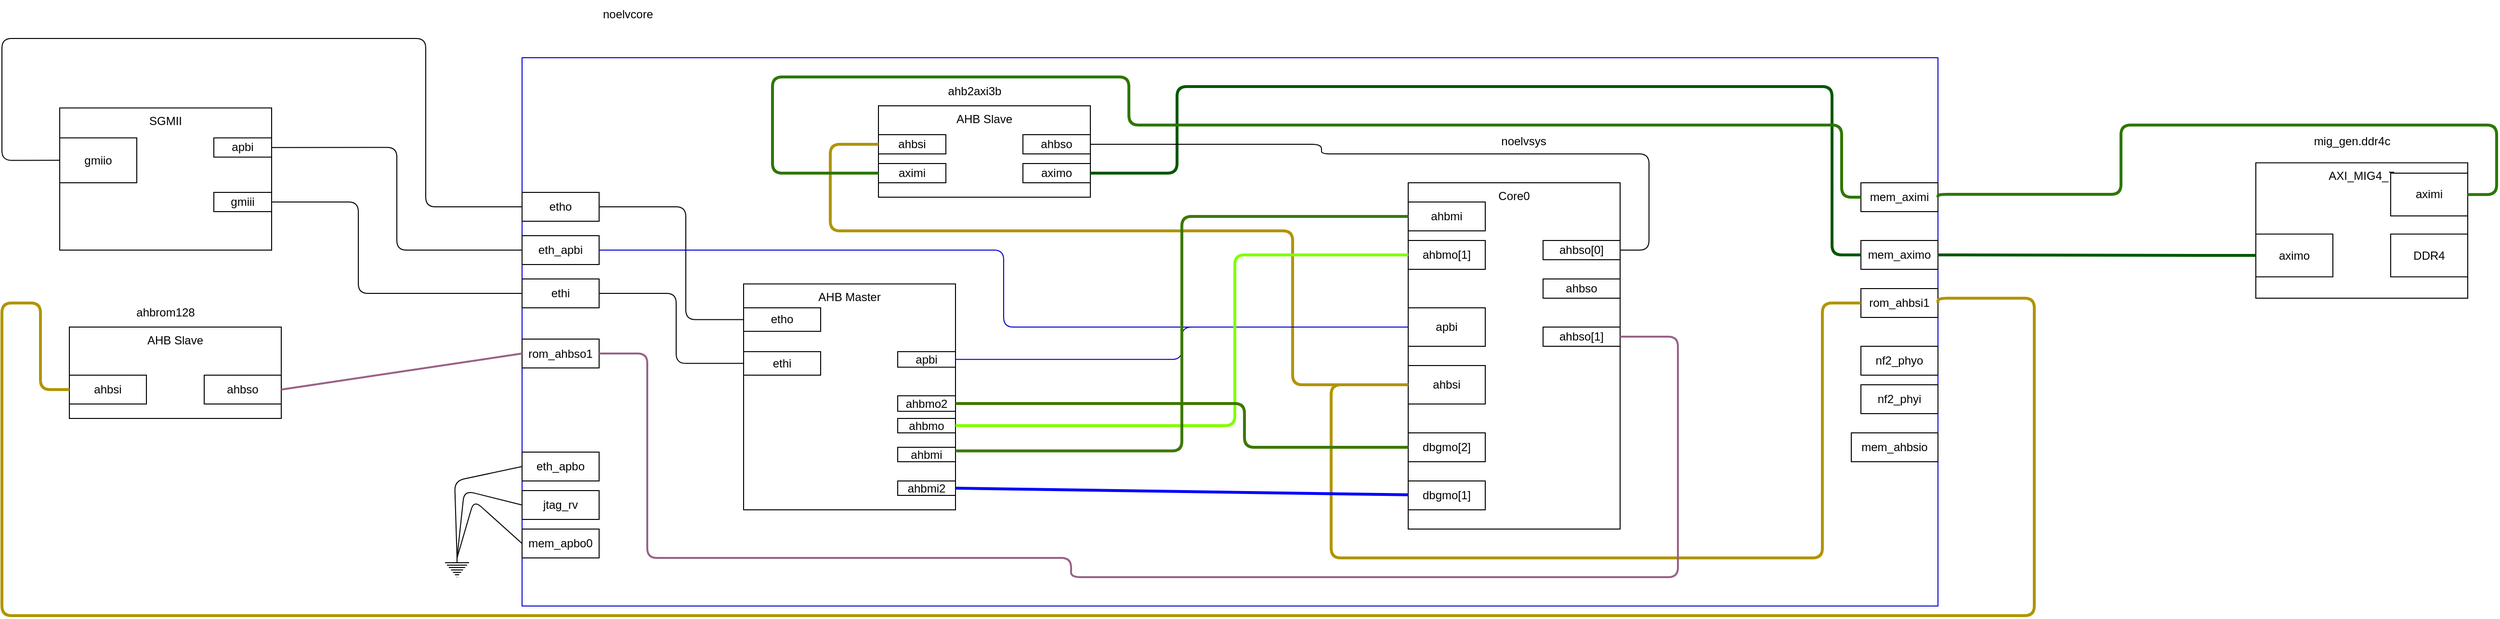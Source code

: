 <mxfile>
    <diagram id="Gp4b1td-Q_GJ732V_lQb" name="Page-1">
        <mxGraphModel dx="730" dy="409" grid="1" gridSize="10" guides="1" tooltips="1" connect="1" arrows="1" fold="1" page="1" pageScale="1" pageWidth="850" pageHeight="1100" math="0" shadow="0">
            <root>
                <mxCell id="0"/>
                <mxCell id="1" parent="0"/>
                <mxCell id="7" value="" style="group" parent="1" vertex="1" connectable="0">
                    <mxGeometry x="90" y="310" width="220" height="135" as="geometry"/>
                </mxCell>
                <mxCell id="6" value="AHB Slave" style="rounded=0;whiteSpace=wrap;html=1;verticalAlign=top;" parent="7" vertex="1">
                    <mxGeometry y="40" width="220" height="95" as="geometry"/>
                </mxCell>
                <mxCell id="3" value="ahbsi" style="rounded=0;whiteSpace=wrap;html=1;" parent="7" vertex="1">
                    <mxGeometry y="90" width="80" height="30" as="geometry"/>
                </mxCell>
                <mxCell id="4" value="ahbso" style="rounded=0;whiteSpace=wrap;html=1;" parent="7" vertex="1">
                    <mxGeometry x="140" y="90" width="80" height="30" as="geometry"/>
                </mxCell>
                <mxCell id="5" value="ahbrom128" style="text;html=1;strokeColor=none;fillColor=none;align=center;verticalAlign=middle;whiteSpace=wrap;rounded=0;" parent="7" vertex="1">
                    <mxGeometry x="70" y="10" width="60" height="30" as="geometry"/>
                </mxCell>
                <mxCell id="8" value="" style="rounded=0;whiteSpace=wrap;html=1;strokeColor=#0000CC;" parent="1" vertex="1">
                    <mxGeometry x="560" y="70" width="1470" height="570" as="geometry"/>
                </mxCell>
                <mxCell id="9" value="noelvcore" style="text;html=1;strokeColor=none;fillColor=none;align=center;verticalAlign=middle;whiteSpace=wrap;rounded=0;" parent="1" vertex="1">
                    <mxGeometry x="640" y="10" width="60" height="30" as="geometry"/>
                </mxCell>
                <mxCell id="11" value="rom_ahbso1" style="rounded=0;whiteSpace=wrap;html=1;" parent="1" vertex="1">
                    <mxGeometry x="560" y="362.5" width="80" height="30" as="geometry"/>
                </mxCell>
                <mxCell id="12" value="" style="endArrow=none;html=1;exitX=1;exitY=0.5;exitDx=0;exitDy=0;entryX=0;entryY=0.5;entryDx=0;entryDy=0;strokeWidth=2;fillColor=#e6d0de;gradientColor=#d5739d;strokeColor=#996185;" parent="1" source="4" target="11" edge="1">
                    <mxGeometry width="50" height="50" relative="1" as="geometry">
                        <mxPoint x="400" y="340" as="sourcePoint"/>
                        <mxPoint x="450" y="290" as="targetPoint"/>
                    </mxGeometry>
                </mxCell>
                <mxCell id="14" value="eth_apbo" style="rounded=0;whiteSpace=wrap;html=1;" parent="1" vertex="1">
                    <mxGeometry x="560" y="480" width="80" height="30" as="geometry"/>
                </mxCell>
                <mxCell id="15" value="eth_apbi" style="rounded=0;whiteSpace=wrap;html=1;" parent="1" vertex="1">
                    <mxGeometry x="560" y="255" width="80" height="30" as="geometry"/>
                </mxCell>
                <mxCell id="16" value="" style="group" parent="1" vertex="1" connectable="0">
                    <mxGeometry x="80" y="60" width="220" height="210" as="geometry"/>
                </mxCell>
                <mxCell id="17" value="SGMII" style="rounded=0;whiteSpace=wrap;html=1;verticalAlign=top;" parent="16" vertex="1">
                    <mxGeometry y="62.222" width="220" height="147.778" as="geometry"/>
                </mxCell>
                <mxCell id="18" value="gmiio" style="rounded=0;whiteSpace=wrap;html=1;" parent="16" vertex="1">
                    <mxGeometry y="93.333" width="80" height="46.667" as="geometry"/>
                </mxCell>
                <mxCell id="19" value="apbi" style="rounded=0;whiteSpace=wrap;html=1;" parent="16" vertex="1">
                    <mxGeometry x="160" y="93.33" width="60" height="20" as="geometry"/>
                </mxCell>
                <mxCell id="53" value="gmiii" style="rounded=0;whiteSpace=wrap;html=1;" parent="16" vertex="1">
                    <mxGeometry x="160" y="150" width="60" height="20" as="geometry"/>
                </mxCell>
                <mxCell id="21" value="" style="endArrow=none;html=1;exitX=1;exitY=0.5;exitDx=0;exitDy=0;entryX=0;entryY=0.5;entryDx=0;entryDy=0;edgeStyle=orthogonalEdgeStyle;" parent="1" source="19" target="15" edge="1">
                    <mxGeometry width="50" height="50" relative="1" as="geometry">
                        <mxPoint x="320" y="335" as="sourcePoint"/>
                        <mxPoint x="570" y="335" as="targetPoint"/>
                    </mxGeometry>
                </mxCell>
                <mxCell id="22" value="rom_ahbsi1" style="rounded=0;whiteSpace=wrap;html=1;" parent="1" vertex="1">
                    <mxGeometry x="1950" y="310" width="80" height="30" as="geometry"/>
                </mxCell>
                <mxCell id="23" value="" style="endArrow=none;html=1;exitX=0;exitY=0.5;exitDx=0;exitDy=0;entryX=1;entryY=0.5;entryDx=0;entryDy=0;edgeStyle=orthogonalEdgeStyle;fillColor=#e3c800;strokeColor=#B09500;strokeWidth=3;" parent="1" source="3" target="22" edge="1">
                    <mxGeometry width="50" height="50" relative="1" as="geometry">
                        <mxPoint x="320" y="335" as="sourcePoint"/>
                        <mxPoint x="570" y="335" as="targetPoint"/>
                        <Array as="points">
                            <mxPoint x="60" y="415"/>
                            <mxPoint x="60" y="325"/>
                            <mxPoint x="20" y="325"/>
                            <mxPoint x="20" y="650"/>
                            <mxPoint x="2130" y="650"/>
                            <mxPoint x="2130" y="320"/>
                            <mxPoint x="2030" y="320"/>
                        </Array>
                    </mxGeometry>
                </mxCell>
                <mxCell id="24" value="" style="endArrow=none;html=1;exitX=0;exitY=0.5;exitDx=0;exitDy=0;edgeStyle=orthogonalEdgeStyle;entryX=0;entryY=0.5;entryDx=0;entryDy=0;" parent="1" source="41" target="18" edge="1">
                    <mxGeometry width="50" height="50" relative="1" as="geometry">
                        <mxPoint x="100" y="335" as="sourcePoint"/>
                        <mxPoint x="370" y="270" as="targetPoint"/>
                        <Array as="points">
                            <mxPoint x="460" y="225"/>
                            <mxPoint x="460" y="50"/>
                            <mxPoint x="20" y="50"/>
                            <mxPoint x="20" y="177"/>
                        </Array>
                    </mxGeometry>
                </mxCell>
                <mxCell id="32" value="mem_aximo" style="rounded=0;whiteSpace=wrap;html=1;" parent="1" vertex="1">
                    <mxGeometry x="1950" y="260" width="80" height="30" as="geometry"/>
                </mxCell>
                <mxCell id="33" value="" style="group" parent="1" vertex="1" connectable="0">
                    <mxGeometry x="2360" y="120" width="220" height="200" as="geometry"/>
                </mxCell>
                <mxCell id="34" value="AXI_MIG4_7" style="rounded=0;whiteSpace=wrap;html=1;verticalAlign=top;" parent="33" vertex="1">
                    <mxGeometry y="59.259" width="220" height="140.741" as="geometry"/>
                </mxCell>
                <mxCell id="35" value="aximo" style="rounded=0;whiteSpace=wrap;html=1;" parent="33" vertex="1">
                    <mxGeometry y="133.333" width="80" height="44.444" as="geometry"/>
                </mxCell>
                <mxCell id="36" value="DDR4" style="rounded=0;whiteSpace=wrap;html=1;" parent="33" vertex="1">
                    <mxGeometry x="140" y="133.333" width="80" height="44.444" as="geometry"/>
                </mxCell>
                <mxCell id="37" value="mig_gen.ddr4c" style="text;html=1;strokeColor=none;fillColor=none;align=center;verticalAlign=middle;whiteSpace=wrap;rounded=0;" parent="33" vertex="1">
                    <mxGeometry x="70" y="14.815" width="60" height="44.444" as="geometry"/>
                </mxCell>
                <mxCell id="43" value="aximi" style="rounded=0;whiteSpace=wrap;html=1;" parent="33" vertex="1">
                    <mxGeometry x="140" y="70.003" width="80" height="44.444" as="geometry"/>
                </mxCell>
                <mxCell id="38" value="" style="endArrow=none;html=1;entryX=0;entryY=0.5;entryDx=0;entryDy=0;exitX=1;exitY=0.5;exitDx=0;exitDy=0;fillColor=#008a00;strokeColor=#005700;strokeWidth=3;" parent="1" source="32" target="35" edge="1">
                    <mxGeometry width="50" height="50" relative="1" as="geometry">
                        <mxPoint x="640" y="330" as="sourcePoint"/>
                        <mxPoint x="690" y="280" as="targetPoint"/>
                    </mxGeometry>
                </mxCell>
                <mxCell id="39" value="nf2_phyo" style="rounded=0;whiteSpace=wrap;html=1;" parent="1" vertex="1">
                    <mxGeometry x="1950" y="370" width="80" height="30" as="geometry"/>
                </mxCell>
                <mxCell id="40" value="mem_ahbsio" style="rounded=0;whiteSpace=wrap;html=1;" parent="1" vertex="1">
                    <mxGeometry x="1940" y="460" width="90" height="30" as="geometry"/>
                </mxCell>
                <mxCell id="41" value="etho" style="rounded=0;whiteSpace=wrap;html=1;" parent="1" vertex="1">
                    <mxGeometry x="560" y="210" width="80" height="30" as="geometry"/>
                </mxCell>
                <mxCell id="42" value="nf2_phyi" style="rounded=0;whiteSpace=wrap;html=1;" parent="1" vertex="1">
                    <mxGeometry x="1950" y="410" width="80" height="30" as="geometry"/>
                </mxCell>
                <mxCell id="44" value="mem_aximi" style="rounded=0;whiteSpace=wrap;html=1;" parent="1" vertex="1">
                    <mxGeometry x="1950" y="200" width="80" height="30" as="geometry"/>
                </mxCell>
                <mxCell id="45" value="" style="endArrow=none;html=1;entryX=1;entryY=0.5;entryDx=0;entryDy=0;exitX=1;exitY=0.5;exitDx=0;exitDy=0;fillColor=#60a917;strokeColor=#2D7600;strokeWidth=3;edgeStyle=orthogonalEdgeStyle;" parent="1" source="44" target="43" edge="1">
                    <mxGeometry width="50" height="50" relative="1" as="geometry">
                        <mxPoint x="830" y="295" as="sourcePoint"/>
                        <mxPoint x="1040" y="335.556" as="targetPoint"/>
                        <Array as="points">
                            <mxPoint x="2030" y="212"/>
                            <mxPoint x="2220" y="212"/>
                            <mxPoint x="2220" y="140"/>
                            <mxPoint x="2610" y="140"/>
                            <mxPoint x="2610" y="212"/>
                        </Array>
                    </mxGeometry>
                </mxCell>
                <mxCell id="46" value="jtag_rv" style="rounded=0;whiteSpace=wrap;html=1;" parent="1" vertex="1">
                    <mxGeometry x="560" y="520" width="80" height="30" as="geometry"/>
                </mxCell>
                <mxCell id="47" value="mem_apbo0" style="rounded=0;whiteSpace=wrap;html=1;" parent="1" vertex="1">
                    <mxGeometry x="560" y="560" width="80" height="30" as="geometry"/>
                </mxCell>
                <mxCell id="48" value="" style="pointerEvents=1;verticalLabelPosition=bottom;shadow=0;dashed=0;align=center;html=1;verticalAlign=top;shape=mxgraph.electrical.signal_sources.protective_earth;" parent="1" vertex="1">
                    <mxGeometry x="480" y="590" width="25" height="20" as="geometry"/>
                </mxCell>
                <mxCell id="49" value="" style="endArrow=none;html=1;entryX=0;entryY=0.5;entryDx=0;entryDy=0;exitX=0.5;exitY=0;exitDx=0;exitDy=0;exitPerimeter=0;" parent="1" source="48" target="14" edge="1">
                    <mxGeometry width="50" height="50" relative="1" as="geometry">
                        <mxPoint x="490" y="580" as="sourcePoint"/>
                        <mxPoint x="570" y="445" as="targetPoint"/>
                        <Array as="points">
                            <mxPoint x="490" y="510"/>
                        </Array>
                    </mxGeometry>
                </mxCell>
                <mxCell id="50" value="" style="endArrow=none;html=1;entryX=0;entryY=0.5;entryDx=0;entryDy=0;exitX=0.5;exitY=0;exitDx=0;exitDy=0;exitPerimeter=0;" parent="1" source="48" target="46" edge="1">
                    <mxGeometry width="50" height="50" relative="1" as="geometry">
                        <mxPoint x="500" y="590" as="sourcePoint"/>
                        <mxPoint x="570" y="505" as="targetPoint"/>
                        <Array as="points">
                            <mxPoint x="500" y="520"/>
                        </Array>
                    </mxGeometry>
                </mxCell>
                <mxCell id="51" value="" style="endArrow=none;html=1;entryX=0;entryY=0.5;entryDx=0;entryDy=0;exitX=0.5;exitY=0;exitDx=0;exitDy=0;exitPerimeter=0;" parent="1" source="48" target="47" edge="1">
                    <mxGeometry width="50" height="50" relative="1" as="geometry">
                        <mxPoint x="499.5" y="590" as="sourcePoint"/>
                        <mxPoint x="570" y="545" as="targetPoint"/>
                        <Array as="points">
                            <mxPoint x="510" y="530"/>
                        </Array>
                    </mxGeometry>
                </mxCell>
                <mxCell id="54" value="ethi" style="rounded=0;whiteSpace=wrap;html=1;" parent="1" vertex="1">
                    <mxGeometry x="560" y="300" width="80" height="30" as="geometry"/>
                </mxCell>
                <mxCell id="55" value="" style="endArrow=none;html=1;exitX=1;exitY=0.5;exitDx=0;exitDy=0;entryX=0;entryY=0.5;entryDx=0;entryDy=0;edgeStyle=orthogonalEdgeStyle;" parent="1" source="53" target="54" edge="1">
                    <mxGeometry width="50" height="50" relative="1" as="geometry">
                        <mxPoint x="310" y="173.33" as="sourcePoint"/>
                        <mxPoint x="570" y="280" as="targetPoint"/>
                        <Array as="points">
                            <mxPoint x="390" y="220"/>
                            <mxPoint x="390" y="315"/>
                        </Array>
                    </mxGeometry>
                </mxCell>
                <mxCell id="63" value="" style="group" vertex="1" connectable="0" parent="1">
                    <mxGeometry x="1480" y="170" width="220" height="390" as="geometry"/>
                </mxCell>
                <mxCell id="64" value="Core0" style="rounded=0;whiteSpace=wrap;html=1;verticalAlign=top;" vertex="1" parent="63">
                    <mxGeometry y="30" width="220" height="360" as="geometry"/>
                </mxCell>
                <mxCell id="65" value="ahbsi" style="rounded=0;whiteSpace=wrap;html=1;" vertex="1" parent="63">
                    <mxGeometry y="220" width="80" height="40" as="geometry"/>
                </mxCell>
                <mxCell id="66" value="ahbso" style="rounded=0;whiteSpace=wrap;html=1;" vertex="1" parent="63">
                    <mxGeometry x="140" y="130" width="80" height="20" as="geometry"/>
                </mxCell>
                <mxCell id="67" value="noelvsys" style="text;html=1;strokeColor=none;fillColor=none;align=center;verticalAlign=middle;whiteSpace=wrap;rounded=0;" vertex="1" parent="63">
                    <mxGeometry x="90" y="-56.671" width="60" height="86.667" as="geometry"/>
                </mxCell>
                <mxCell id="78" value="ahbso[0]" style="rounded=0;whiteSpace=wrap;html=1;" vertex="1" parent="63">
                    <mxGeometry x="140" y="90" width="80" height="20" as="geometry"/>
                </mxCell>
                <mxCell id="82" value="ahbso[1]" style="rounded=0;whiteSpace=wrap;html=1;" vertex="1" parent="63">
                    <mxGeometry x="140" y="180" width="80" height="20" as="geometry"/>
                </mxCell>
                <mxCell id="101" value="apbi" style="rounded=0;whiteSpace=wrap;html=1;" vertex="1" parent="63">
                    <mxGeometry y="160" width="80" height="40" as="geometry"/>
                </mxCell>
                <mxCell id="104" value="ahbmo[1]" style="rounded=0;whiteSpace=wrap;html=1;" vertex="1" parent="63">
                    <mxGeometry y="90" width="80" height="30" as="geometry"/>
                </mxCell>
                <mxCell id="107" value="dbgmo[2]" style="rounded=0;whiteSpace=wrap;html=1;" vertex="1" parent="63">
                    <mxGeometry y="290" width="80" height="30" as="geometry"/>
                </mxCell>
                <mxCell id="119" value="ahbmi" style="rounded=0;whiteSpace=wrap;html=1;" vertex="1" parent="63">
                    <mxGeometry y="50" width="80" height="30" as="geometry"/>
                </mxCell>
                <mxCell id="122" value="dbgmo[1]" style="rounded=0;whiteSpace=wrap;html=1;" vertex="1" parent="63">
                    <mxGeometry y="340" width="80" height="30" as="geometry"/>
                </mxCell>
                <mxCell id="68" value="" style="group" vertex="1" connectable="0" parent="1">
                    <mxGeometry x="930" y="80" width="220" height="135" as="geometry"/>
                </mxCell>
                <mxCell id="69" value="AHB Slave" style="rounded=0;whiteSpace=wrap;html=1;verticalAlign=top;" vertex="1" parent="68">
                    <mxGeometry y="40" width="220" height="95" as="geometry"/>
                </mxCell>
                <mxCell id="70" value="ahbsi" style="rounded=0;whiteSpace=wrap;html=1;" vertex="1" parent="68">
                    <mxGeometry y="70" width="70" height="20" as="geometry"/>
                </mxCell>
                <mxCell id="71" value="ahbso" style="rounded=0;whiteSpace=wrap;html=1;" vertex="1" parent="68">
                    <mxGeometry x="150" y="70" width="70" height="20" as="geometry"/>
                </mxCell>
                <mxCell id="72" value="ahb2axi3b" style="text;html=1;strokeColor=none;fillColor=none;align=center;verticalAlign=middle;whiteSpace=wrap;rounded=0;" vertex="1" parent="68">
                    <mxGeometry x="70" y="10" width="60" height="30" as="geometry"/>
                </mxCell>
                <mxCell id="75" value="aximi" style="rounded=0;whiteSpace=wrap;html=1;" vertex="1" parent="68">
                    <mxGeometry y="100" width="70" height="20" as="geometry"/>
                </mxCell>
                <mxCell id="76" value="aximo" style="rounded=0;whiteSpace=wrap;html=1;" vertex="1" parent="68">
                    <mxGeometry x="150" y="100" width="70" height="20" as="geometry"/>
                </mxCell>
                <mxCell id="73" value="" style="endArrow=none;html=1;exitX=0;exitY=0.5;exitDx=0;exitDy=0;edgeStyle=orthogonalEdgeStyle;fillColor=#e3c800;strokeColor=#B09500;strokeWidth=3;" edge="1" parent="1" source="70" target="65">
                    <mxGeometry width="50" height="50" relative="1" as="geometry">
                        <mxPoint x="100" y="425" as="sourcePoint"/>
                        <mxPoint x="1480" y="450" as="targetPoint"/>
                        <Array as="points">
                            <mxPoint x="880" y="160"/>
                            <mxPoint x="880" y="250"/>
                            <mxPoint x="1360" y="250"/>
                            <mxPoint x="1360" y="410"/>
                        </Array>
                    </mxGeometry>
                </mxCell>
                <mxCell id="77" value="" style="endArrow=none;html=1;entryX=0;entryY=0.5;entryDx=0;entryDy=0;fillColor=#008a00;strokeColor=#005700;strokeWidth=3;edgeStyle=orthogonalEdgeStyle;exitX=1;exitY=0.5;exitDx=0;exitDy=0;" edge="1" parent="1" source="76" target="32">
                    <mxGeometry width="50" height="50" relative="1" as="geometry">
                        <mxPoint x="1300" y="364.44" as="sourcePoint"/>
                        <mxPoint x="1460" y="229.996" as="targetPoint"/>
                        <Array as="points">
                            <mxPoint x="1240" y="190"/>
                            <mxPoint x="1240" y="100"/>
                            <mxPoint x="1920" y="100"/>
                            <mxPoint x="1920" y="275"/>
                        </Array>
                    </mxGeometry>
                </mxCell>
                <mxCell id="79" value="" style="endArrow=none;html=1;entryX=1;entryY=0.5;entryDx=0;entryDy=0;edgeStyle=orthogonalEdgeStyle;" edge="1" parent="1" source="71" target="78">
                    <mxGeometry width="50" height="50" relative="1" as="geometry">
                        <mxPoint x="1390" y="330" as="sourcePoint"/>
                        <mxPoint x="1440" y="280" as="targetPoint"/>
                        <Array as="points">
                            <mxPoint x="1390" y="160"/>
                            <mxPoint x="1390" y="170"/>
                            <mxPoint x="1730" y="170"/>
                            <mxPoint x="1730" y="270"/>
                        </Array>
                    </mxGeometry>
                </mxCell>
                <mxCell id="80" value="" style="endArrow=none;html=1;exitX=0;exitY=0.5;exitDx=0;exitDy=0;fillColor=#60a917;strokeColor=#2D7600;strokeWidth=3;edgeStyle=orthogonalEdgeStyle;entryX=0;entryY=0.5;entryDx=0;entryDy=0;" edge="1" parent="1" source="75" target="44">
                    <mxGeometry width="50" height="50" relative="1" as="geometry">
                        <mxPoint x="990" y="414.97" as="sourcePoint"/>
                        <mxPoint x="1540" y="412.196" as="targetPoint"/>
                        <Array as="points">
                            <mxPoint x="820" y="190"/>
                            <mxPoint x="820" y="90"/>
                            <mxPoint x="1190" y="90"/>
                            <mxPoint x="1190" y="140"/>
                            <mxPoint x="1930" y="140"/>
                            <mxPoint x="1930" y="215"/>
                        </Array>
                    </mxGeometry>
                </mxCell>
                <mxCell id="81" value="" style="endArrow=none;html=1;exitX=0;exitY=0.5;exitDx=0;exitDy=0;edgeStyle=orthogonalEdgeStyle;fillColor=#e3c800;strokeColor=#B09500;strokeWidth=3;entryX=0;entryY=0.5;entryDx=0;entryDy=0;" edge="1" parent="1" source="65" target="22">
                    <mxGeometry width="50" height="50" relative="1" as="geometry">
                        <mxPoint x="950.0" y="290" as="sourcePoint"/>
                        <mxPoint x="1490" y="460" as="targetPoint"/>
                        <Array as="points">
                            <mxPoint x="1400" y="410"/>
                            <mxPoint x="1400" y="590"/>
                            <mxPoint x="1910" y="590"/>
                            <mxPoint x="1910" y="325"/>
                        </Array>
                    </mxGeometry>
                </mxCell>
                <mxCell id="84" value="" style="endArrow=none;html=1;exitX=1;exitY=0.5;exitDx=0;exitDy=0;entryX=1;entryY=0.5;entryDx=0;entryDy=0;strokeWidth=2;fillColor=#e6d0de;gradientColor=#d5739d;strokeColor=#996185;edgeStyle=orthogonalEdgeStyle;" edge="1" parent="1" source="11" target="82">
                    <mxGeometry width="50" height="50" relative="1" as="geometry">
                        <mxPoint x="730" y="467.5" as="sourcePoint"/>
                        <mxPoint x="980" y="430" as="targetPoint"/>
                        <Array as="points">
                            <mxPoint x="690" y="378"/>
                            <mxPoint x="690" y="590"/>
                            <mxPoint x="1130" y="590"/>
                            <mxPoint x="1130" y="610"/>
                            <mxPoint x="1760" y="610"/>
                            <mxPoint x="1760" y="360"/>
                        </Array>
                    </mxGeometry>
                </mxCell>
                <mxCell id="90" value="" style="endArrow=none;html=1;exitX=1;exitY=0.5;exitDx=0;exitDy=0;entryX=0;entryY=0.5;entryDx=0;entryDy=0;edgeStyle=orthogonalEdgeStyle;" edge="1" parent="1" source="54" target="87">
                    <mxGeometry width="50" height="50" relative="1" as="geometry">
                        <mxPoint x="310" y="230" as="sourcePoint"/>
                        <mxPoint x="570" y="325" as="targetPoint"/>
                        <Array as="points">
                            <mxPoint x="720" y="315"/>
                            <mxPoint x="720" y="388"/>
                        </Array>
                    </mxGeometry>
                </mxCell>
                <mxCell id="86" value="AHB Master" style="rounded=0;whiteSpace=wrap;html=1;verticalAlign=top;" vertex="1" parent="1">
                    <mxGeometry x="790" y="305.18" width="220" height="234.82" as="geometry"/>
                </mxCell>
                <mxCell id="87" value="ethi" style="rounded=0;whiteSpace=wrap;html=1;" vertex="1" parent="1">
                    <mxGeometry x="790" y="375.56" width="80" height="24.44" as="geometry"/>
                </mxCell>
                <mxCell id="88" value="apbi" style="rounded=0;whiteSpace=wrap;html=1;" vertex="1" parent="1">
                    <mxGeometry x="950" y="375.553" width="60" height="16.19" as="geometry"/>
                </mxCell>
                <mxCell id="89" value="ahbmo2" style="rounded=0;whiteSpace=wrap;html=1;" vertex="1" parent="1">
                    <mxGeometry x="950" y="421.429" width="60" height="16.19" as="geometry"/>
                </mxCell>
                <mxCell id="92" value="etho" style="rounded=0;whiteSpace=wrap;html=1;" vertex="1" parent="1">
                    <mxGeometry x="790" y="330" width="80" height="24.44" as="geometry"/>
                </mxCell>
                <mxCell id="93" value="" style="endArrow=none;html=1;exitX=1;exitY=0.5;exitDx=0;exitDy=0;entryX=0;entryY=0.5;entryDx=0;entryDy=0;edgeStyle=orthogonalEdgeStyle;" edge="1" parent="1" source="41" target="92">
                    <mxGeometry width="50" height="50" relative="1" as="geometry">
                        <mxPoint x="650" y="325" as="sourcePoint"/>
                        <mxPoint x="800" y="397.78" as="targetPoint"/>
                        <Array as="points">
                            <mxPoint x="730" y="225"/>
                            <mxPoint x="730" y="342"/>
                        </Array>
                    </mxGeometry>
                </mxCell>
                <mxCell id="102" value="" style="endArrow=none;html=1;entryX=0;entryY=0.5;entryDx=0;entryDy=0;edgeStyle=orthogonalEdgeStyle;strokeColor=#0000CC;" edge="1" parent="1" source="15" target="101">
                    <mxGeometry width="50" height="50" relative="1" as="geometry">
                        <mxPoint x="870" y="271.66" as="sourcePoint"/>
                        <mxPoint x="1130" y="378.33" as="targetPoint"/>
                    </mxGeometry>
                </mxCell>
                <mxCell id="103" value="" style="endArrow=none;html=1;entryX=0;entryY=0.5;entryDx=0;entryDy=0;edgeStyle=orthogonalEdgeStyle;exitX=1;exitY=0.5;exitDx=0;exitDy=0;strokeColor=#0000CC;" edge="1" parent="1" source="88" target="101">
                    <mxGeometry width="50" height="50" relative="1" as="geometry">
                        <mxPoint x="650" y="280" as="sourcePoint"/>
                        <mxPoint x="1490" y="360" as="targetPoint"/>
                    </mxGeometry>
                </mxCell>
                <mxCell id="105" value="ahbmo" style="rounded=0;whiteSpace=wrap;html=1;" vertex="1" parent="1">
                    <mxGeometry x="950" y="445" width="60" height="15" as="geometry"/>
                </mxCell>
                <mxCell id="106" value="" style="endArrow=none;html=1;entryX=0;entryY=0.5;entryDx=0;entryDy=0;edgeStyle=orthogonalEdgeStyle;exitX=1;exitY=0.5;exitDx=0;exitDy=0;strokeColor=#80FF00;strokeWidth=3;" edge="1" parent="1" source="105" target="104">
                    <mxGeometry width="50" height="50" relative="1" as="geometry">
                        <mxPoint x="1020" y="393.648" as="sourcePoint"/>
                        <mxPoint x="1490" y="360" as="targetPoint"/>
                        <Array as="points">
                            <mxPoint x="1300" y="452"/>
                            <mxPoint x="1300" y="275"/>
                        </Array>
                    </mxGeometry>
                </mxCell>
                <mxCell id="108" value="" style="endArrow=none;html=1;entryX=0;entryY=0.5;entryDx=0;entryDy=0;edgeStyle=orthogonalEdgeStyle;exitX=1;exitY=0.5;exitDx=0;exitDy=0;strokeColor=#3C7800;strokeWidth=3;" edge="1" parent="1" source="89" target="107">
                    <mxGeometry width="50" height="50" relative="1" as="geometry">
                        <mxPoint x="1020" y="462.5" as="sourcePoint"/>
                        <mxPoint x="1490" y="285" as="targetPoint"/>
                        <Array as="points">
                            <mxPoint x="1310" y="430"/>
                            <mxPoint x="1310" y="475"/>
                        </Array>
                    </mxGeometry>
                </mxCell>
                <mxCell id="120" value="ahbmi" style="rounded=0;whiteSpace=wrap;html=1;" vertex="1" parent="1">
                    <mxGeometry x="950" y="475" width="60" height="15" as="geometry"/>
                </mxCell>
                <mxCell id="121" value="" style="endArrow=none;html=1;strokeColor=#3C7800;strokeWidth=3;exitX=1;exitY=0.25;exitDx=0;exitDy=0;entryX=0;entryY=0.5;entryDx=0;entryDy=0;edgeStyle=orthogonalEdgeStyle;" edge="1" parent="1" source="120" target="119">
                    <mxGeometry width="50" height="50" relative="1" as="geometry">
                        <mxPoint x="1150" y="390" as="sourcePoint"/>
                        <mxPoint x="1200" y="340" as="targetPoint"/>
                    </mxGeometry>
                </mxCell>
                <mxCell id="123" value="ahbmi2" style="rounded=0;whiteSpace=wrap;html=1;" vertex="1" parent="1">
                    <mxGeometry x="950" y="510" width="60" height="15" as="geometry"/>
                </mxCell>
                <mxCell id="125" value="" style="endArrow=none;html=1;strokeColor=#0000FF;strokeWidth=3;exitX=1;exitY=0.5;exitDx=0;exitDy=0;" edge="1" parent="1" source="123" target="122">
                    <mxGeometry width="50" height="50" relative="1" as="geometry">
                        <mxPoint x="1140" y="420" as="sourcePoint"/>
                        <mxPoint x="1190" y="370" as="targetPoint"/>
                    </mxGeometry>
                </mxCell>
            </root>
        </mxGraphModel>
    </diagram>
</mxfile>